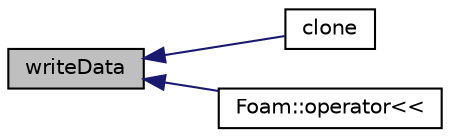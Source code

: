 digraph "writeData"
{
  bgcolor="transparent";
  edge [fontname="Helvetica",fontsize="10",labelfontname="Helvetica",labelfontsize="10"];
  node [fontname="Helvetica",fontsize="10",shape=record];
  rankdir="LR";
  Node24 [label="writeData",height=0.2,width=0.4,color="black", fillcolor="grey75", style="filled", fontcolor="black"];
  Node24 -> Node25 [dir="back",color="midnightblue",fontsize="10",style="solid",fontname="Helvetica"];
  Node25 [label="clone",height=0.2,width=0.4,color="black",URL="$a31309.html#a4ad31386d0688eba0fdeed679a4208fd",tooltip="Construct and return clone. "];
  Node24 -> Node26 [dir="back",color="midnightblue",fontsize="10",style="solid",fontname="Helvetica"];
  Node26 [label="Foam::operator\<\<",height=0.2,width=0.4,color="black",URL="$a21851.html#abaed3a9ac367f2030d5cd5c6ee9ab6cb"];
}
